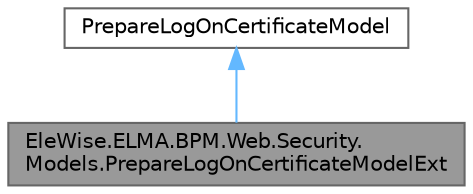 digraph "EleWise.ELMA.BPM.Web.Security.Models.PrepareLogOnCertificateModelExt"
{
 // LATEX_PDF_SIZE
  bgcolor="transparent";
  edge [fontname=Helvetica,fontsize=10,labelfontname=Helvetica,labelfontsize=10];
  node [fontname=Helvetica,fontsize=10,shape=box,height=0.2,width=0.4];
  Node1 [id="Node000001",label="EleWise.ELMA.BPM.Web.Security.\lModels.PrepareLogOnCertificateModelExt",height=0.2,width=0.4,color="gray40", fillcolor="grey60", style="filled", fontcolor="black",tooltip="Расширенная модель подготовки авторизации по сертификату"];
  Node2 -> Node1 [id="edge1_Node000001_Node000002",dir="back",color="steelblue1",style="solid",tooltip=" "];
  Node2 [id="Node000002",label="PrepareLogOnCertificateModel",height=0.2,width=0.4,color="gray40", fillcolor="white", style="filled",URL="$class_ele_wise_1_1_e_l_m_a_1_1_b_p_m_1_1_web_1_1_security_1_1_models_1_1_prepare_log_on_certificate_model.html",tooltip="Модель подготовки авторизации по сертификату"];
}
